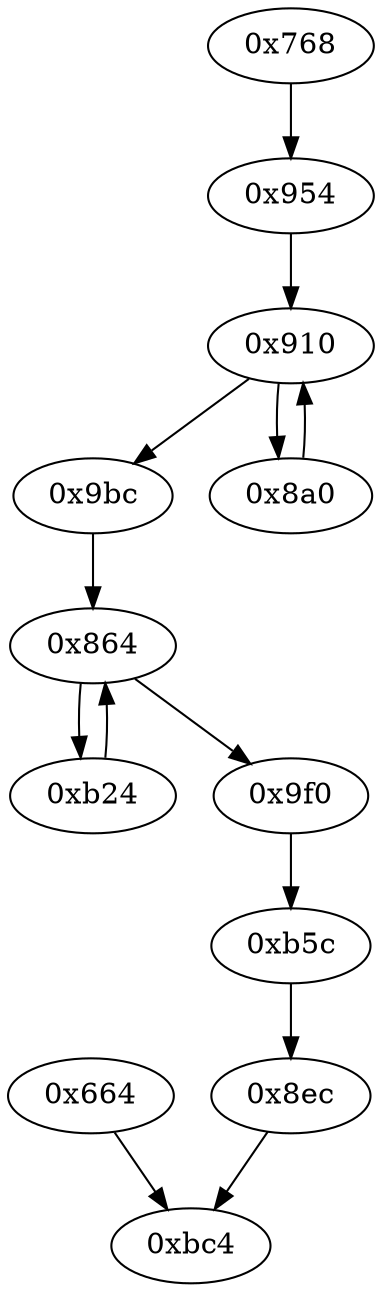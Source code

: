 strict digraph "" {
	graph ["edge"="{}",
		file="/Users/mark/Documents/deobfus-2019-ccs/ALL-CFG/basic-algorithms/mergesort/1636_recovered.dot",
		"graph"="{u'file': u'/Users/mark/Documents/deobfus-2019-ccs/ALL-CFG/basic-algorithms/mergesort/1636_recovered.dot'}",
		"node"="{u'opcode': u''}"
	];
	"0x910"	 [opcode="[u'ldr', u'str', u'ldr', u'ldr', u'ldr', u'ldr', u'cmp', u'mov', u'b']"];
	"0x9bc"	 [opcode="[u'ldr', u'mov', u'str', u'mov', u'ldr', u'bl', u'ldr', u'bl', u'ldr', u'mov', u'add', u'mvn', u'b']"];
	"0x910" -> "0x9bc";
	"0x8a0"	 [opcode="[u'ldr', u'ldr', u'mov', u'ldr', u'ldrb', u'ldr', u'sub', u'str', u'ldr', u'rsb', u'rsb', u'b']"];
	"0x910" -> "0x8a0";
	"0x864"	 [opcode="[u'str', u'ldr', u'ldr', u'ldr', u'ldr', u'cmp', u'mov', u'b']"];
	"0x9bc" -> "0x864";
	"0xbc4"	 [opcode="[u'ldr', u'ldr', u'ldr', u'ldr', u'sub', u'ldr', u'sub', u'pop']"];
	"0xb5c"	 [opcode="[u'ldr', u'mov', u'ldr', u'ldr', u'ldr', u'ldr', u'cmp', u'mov', u'sub', u'sub', u'add', u'mul', u'mvn', u'mov', u'orr', u'ldr', \
u'cmn', u'mov', u'teq', u'ldr']"];
	"0x8ec"	 [opcode="[u'mov', u'b']"];
	"0xb5c" -> "0x8ec";
	"0x768"	 [opcode="[u'str', u'mov', u'ldr', u'ldr', u'ldr', u'ldr', u'ldr', u'cmp', u'mov', u'rsb', u'mvn', u'mul', u'mvn', u'mov', u'orr', u'ldr', \
u'cmn', u'mov', u'teq', u'mov', u'b']"];
	"0x954"	 [opcode="[u'mov']"];
	"0x768" -> "0x954";
	"0xb24"	 [opcode="[u'ldr', u'ldr', u'ldr', u'bl', u'ldr', u'add', u'mvn', u'add', u'ldr', u'b']"];
	"0xb24" -> "0x864";
	"0x954" -> "0x910";
	"0x864" -> "0xb24";
	"0x9f0"	 [opcode="[u'ldr', u'ldr', u'ldr', u'ldr', u'ldr', u'ldr', u'add', u'sub', u'sub', u'mul', u'mvn', u'ldr', u'orr', u'mov', u'cmn', u'mov', \
u'ldr', u'cmp', u'mov', u'mov', u'mov', u'cmn', u'mov', u'mov', u'teq', u'mov', u'b']"];
	"0x864" -> "0x9f0";
	"0x8a0" -> "0x910";
	"0x8ec" -> "0xbc4";
	"0x9f0" -> "0xb5c";
	"0x664"	 [opcode="[u'push', u'add', u'sub', u'str', u'ldr', u'cmp', u'mvn', u'add', u'ldr', u'ldr', u'str', u'ldr', u'ldr', u'mov', u'str', u'ldr', \
u'str', u'sub', u'sub', u'add', u'str', u'ldr', u'ldr', u'ldr', u'str', u'ldr', u'str', u'ldr', u'str', u'ldr', u'ldr', u'str', \
u'ldr', u'ldr', u'str', u'ldr', u'ldr', u'add', u'str', u'ldr', u'add', u'str', u'str', u'str', u'b']"];
	"0x664" -> "0xbc4";
}
